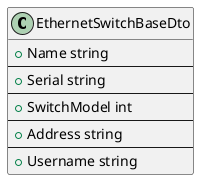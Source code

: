 @startuml EthernetSwitchBaseDto

class EthernetSwitchBaseDto {
    +Name string
    --
    +Serial string
    --
    +SwitchModel int
    --
    +Address string
    --
    +Username string
}

@enduml